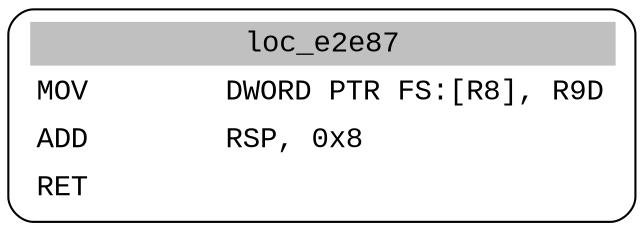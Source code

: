 digraph asm_graph {
1941 [
shape="Mrecord" fontname="Courier New"label =<<table border="0" cellborder="0" cellpadding="3"><tr><td align="center" colspan="2" bgcolor="grey">loc_e2e87</td></tr><tr><td align="left">MOV        DWORD PTR FS:[R8], R9D</td></tr><tr><td align="left">ADD        RSP, 0x8</td></tr><tr><td align="left">RET        </td></tr></table>> ];
}
